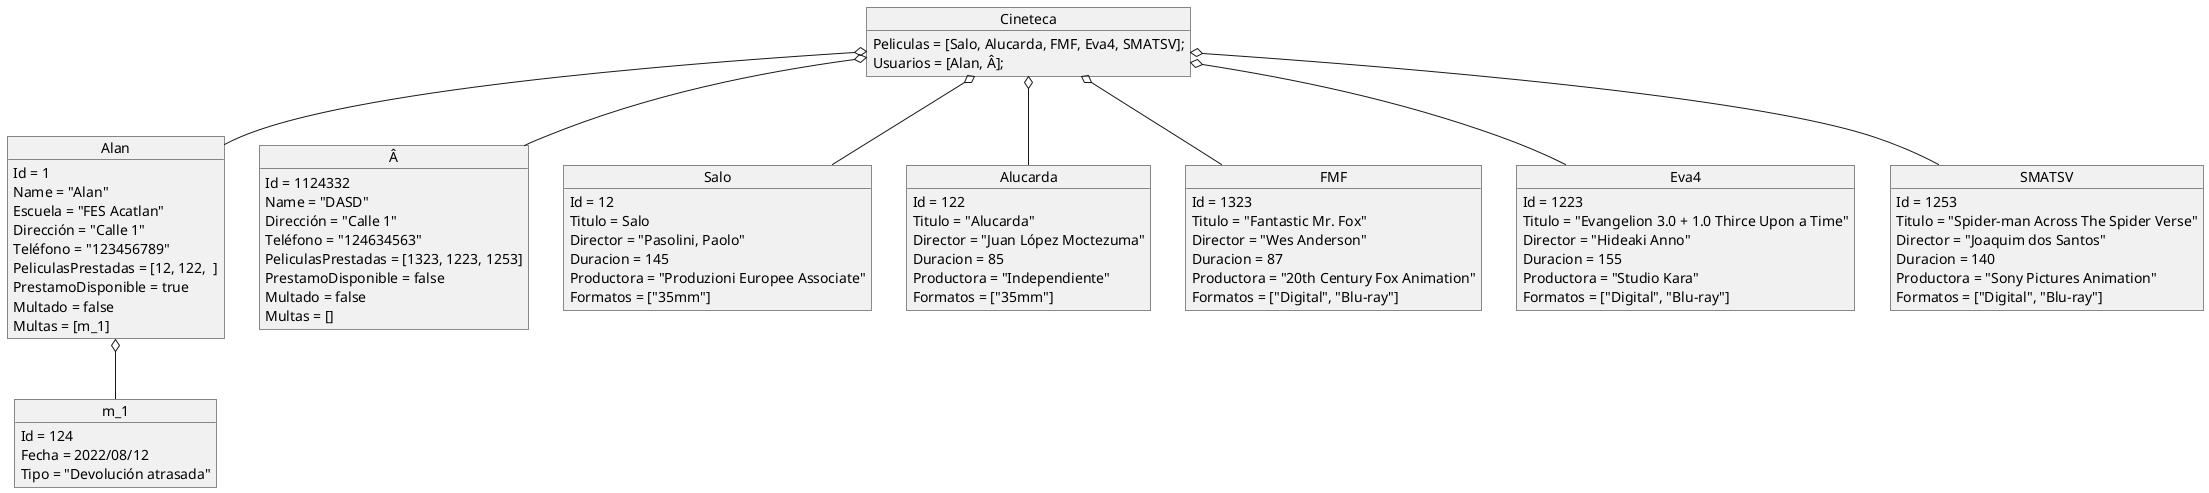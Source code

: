 @startuml
object Alan
object Â
object Salo
object Alucarda
object Cineteca
object FMF
object Eva4
object SMATSV
object m_1

Cineteca : Peliculas = [Salo, Alucarda, FMF, Eva4, SMATSV];
Cineteca : Usuarios = [Alan, Â];

Alan : Id = 1
Alan : Name = "Alan"
Alan : Escuela = "FES Acatlan"
Alan : Dirección = "Calle 1"
Alan : Teléfono = "123456789"
Alan : PeliculasPrestadas = [12, 122,  ]
Alan : PrestamoDisponible = true
Alan : Multado = false
Alan : Multas = [m_1]

Â : Id = 1124332
Â : Name = "DASD"
Â : Dirección = "Calle 1"
Â : Teléfono = "124634563"
Â : PeliculasPrestadas = [1323, 1223, 1253]
Â : PrestamoDisponible = false
Â : Multado = false
Â : Multas = []

Salo : Id = 12
Salo : Titulo = Salo
Salo : Director = "Pasolini, Paolo"
Salo : Duracion = 145
Salo : Productora = "Produzioni Europee Associate"
Salo : Formatos = ["35mm"]

Alucarda : Id = 122
Alucarda : Titulo = "Alucarda"
Alucarda : Director = "Juan López Moctezuma"
Alucarda : Duracion = 85
Alucarda : Productora = "Independiente"
Alucarda : Formatos = ["35mm"]

FMF : Id = 1323
FMF : Titulo = "Fantastic Mr. Fox"
FMF : Director = "Wes Anderson"
FMF : Duracion = 87
FMF : Productora = "20th Century Fox Animation"
FMF : Formatos = ["Digital", "Blu-ray"]

Eva4 : Id = 1223
Eva4 : Titulo = "Evangelion 3.0 + 1.0 Thirce Upon a Time"
Eva4 : Director = "Hideaki Anno"
Eva4 : Duracion = 155
Eva4 : Productora = "Studio Kara"
Eva4 : Formatos = ["Digital", "Blu-ray"]

SMATSV : Id = 1253
SMATSV : Titulo = "Spider-man Across The Spider Verse"
SMATSV : Director = "Joaquim dos Santos"
SMATSV : Duracion = 140
SMATSV : Productora = "Sony Pictures Animation"
SMATSV : Formatos = ["Digital", "Blu-ray"]

m_1 : Id = 124
m_1 : Fecha = 2022/08/12
m_1 : Tipo = "Devolución atrasada"

Cineteca o-- Alucarda
Cineteca o-- Salo
Cineteca o-- FMF
Cineteca o-- Eva4
Cineteca o-- SMATSV
Cineteca o-- Alan
Cineteca o-- Â
Alan o-- m_1
@enduml
